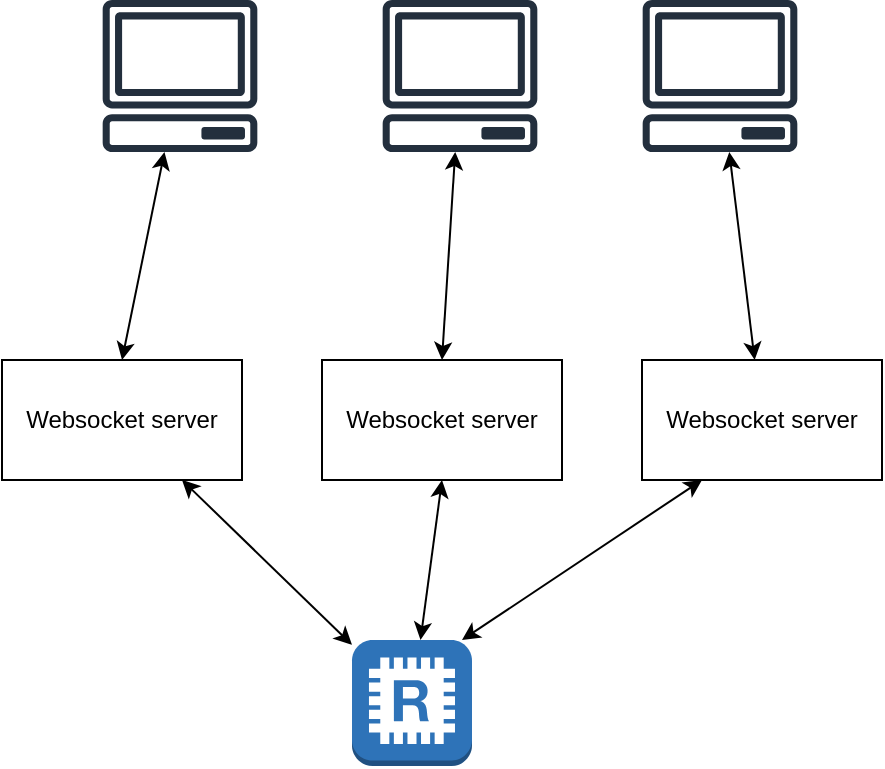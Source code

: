 <mxfile version="19.0.2" type="github">
  <diagram id="Q4d5edGkMMxsxwS3DVcq" name="Redis">
    <mxGraphModel dx="946" dy="591" grid="1" gridSize="10" guides="1" tooltips="1" connect="1" arrows="1" fold="1" page="1" pageScale="1" pageWidth="850" pageHeight="1100" math="0" shadow="0">
      <root>
        <mxCell id="0" />
        <mxCell id="1" parent="0" />
        <mxCell id="J-2X8_qnJRVvgfHSBv-b-1" value="Websocket server" style="rounded=0;whiteSpace=wrap;html=1;" vertex="1" parent="1">
          <mxGeometry x="220" y="200" width="120" height="60" as="geometry" />
        </mxCell>
        <mxCell id="J-2X8_qnJRVvgfHSBv-b-2" value="" style="sketch=0;outlineConnect=0;fontColor=#232F3E;gradientColor=none;fillColor=#232F3D;strokeColor=none;dashed=0;verticalLabelPosition=bottom;verticalAlign=top;align=center;html=1;fontSize=12;fontStyle=0;aspect=fixed;pointerEvents=1;shape=mxgraph.aws4.client;" vertex="1" parent="1">
          <mxGeometry x="270" y="20" width="78" height="76" as="geometry" />
        </mxCell>
        <mxCell id="J-2X8_qnJRVvgfHSBv-b-3" value="" style="sketch=0;outlineConnect=0;fontColor=#232F3E;gradientColor=none;fillColor=#232F3D;strokeColor=none;dashed=0;verticalLabelPosition=bottom;verticalAlign=top;align=center;html=1;fontSize=12;fontStyle=0;aspect=fixed;pointerEvents=1;shape=mxgraph.aws4.client;" vertex="1" parent="1">
          <mxGeometry x="410" y="20" width="78" height="76" as="geometry" />
        </mxCell>
        <mxCell id="J-2X8_qnJRVvgfHSBv-b-4" value="" style="sketch=0;outlineConnect=0;fontColor=#232F3E;gradientColor=none;fillColor=#232F3D;strokeColor=none;dashed=0;verticalLabelPosition=bottom;verticalAlign=top;align=center;html=1;fontSize=12;fontStyle=0;aspect=fixed;pointerEvents=1;shape=mxgraph.aws4.client;" vertex="1" parent="1">
          <mxGeometry x="540" y="20" width="78" height="76" as="geometry" />
        </mxCell>
        <mxCell id="J-2X8_qnJRVvgfHSBv-b-5" value="Websocket server" style="rounded=0;whiteSpace=wrap;html=1;" vertex="1" parent="1">
          <mxGeometry x="380" y="200" width="120" height="60" as="geometry" />
        </mxCell>
        <mxCell id="J-2X8_qnJRVvgfHSBv-b-6" value="Websocket server" style="rounded=0;whiteSpace=wrap;html=1;" vertex="1" parent="1">
          <mxGeometry x="540" y="200" width="120" height="60" as="geometry" />
        </mxCell>
        <mxCell id="J-2X8_qnJRVvgfHSBv-b-8" value="" style="outlineConnect=0;dashed=0;verticalLabelPosition=bottom;verticalAlign=top;align=center;html=1;shape=mxgraph.aws3.redis;fillColor=#2E73B8;gradientColor=none;" vertex="1" parent="1">
          <mxGeometry x="395" y="340" width="60" height="63" as="geometry" />
        </mxCell>
        <mxCell id="J-2X8_qnJRVvgfHSBv-b-9" value="" style="endArrow=classic;startArrow=classic;html=1;rounded=0;exitX=0.75;exitY=1;exitDx=0;exitDy=0;" edge="1" parent="1" source="J-2X8_qnJRVvgfHSBv-b-1" target="J-2X8_qnJRVvgfHSBv-b-8">
          <mxGeometry width="50" height="50" relative="1" as="geometry">
            <mxPoint x="400" y="220" as="sourcePoint" />
            <mxPoint x="450" y="170" as="targetPoint" />
          </mxGeometry>
        </mxCell>
        <mxCell id="J-2X8_qnJRVvgfHSBv-b-10" value="" style="endArrow=classic;startArrow=classic;html=1;rounded=0;exitX=0.5;exitY=1;exitDx=0;exitDy=0;" edge="1" parent="1" source="J-2X8_qnJRVvgfHSBv-b-5" target="J-2X8_qnJRVvgfHSBv-b-8">
          <mxGeometry width="50" height="50" relative="1" as="geometry">
            <mxPoint x="440" y="270" as="sourcePoint" />
            <mxPoint x="525" y="352.413" as="targetPoint" />
          </mxGeometry>
        </mxCell>
        <mxCell id="J-2X8_qnJRVvgfHSBv-b-11" value="" style="endArrow=classic;startArrow=classic;html=1;rounded=0;exitX=0.25;exitY=1;exitDx=0;exitDy=0;" edge="1" parent="1" source="J-2X8_qnJRVvgfHSBv-b-6">
          <mxGeometry width="50" height="50" relative="1" as="geometry">
            <mxPoint x="330" y="280" as="sourcePoint" />
            <mxPoint x="450" y="340" as="targetPoint" />
          </mxGeometry>
        </mxCell>
        <mxCell id="J-2X8_qnJRVvgfHSBv-b-12" value="" style="endArrow=classic;startArrow=classic;html=1;rounded=0;exitX=0.5;exitY=0;exitDx=0;exitDy=0;" edge="1" parent="1" source="J-2X8_qnJRVvgfHSBv-b-1" target="J-2X8_qnJRVvgfHSBv-b-2">
          <mxGeometry width="50" height="50" relative="1" as="geometry">
            <mxPoint x="400" y="220" as="sourcePoint" />
            <mxPoint x="450" y="170" as="targetPoint" />
          </mxGeometry>
        </mxCell>
        <mxCell id="J-2X8_qnJRVvgfHSBv-b-13" value="" style="endArrow=classic;startArrow=classic;html=1;rounded=0;entryX=0.5;entryY=0;entryDx=0;entryDy=0;" edge="1" parent="1" source="J-2X8_qnJRVvgfHSBv-b-3" target="J-2X8_qnJRVvgfHSBv-b-5">
          <mxGeometry width="50" height="50" relative="1" as="geometry">
            <mxPoint x="340" y="290" as="sourcePoint" />
            <mxPoint x="425" y="372.413" as="targetPoint" />
          </mxGeometry>
        </mxCell>
        <mxCell id="J-2X8_qnJRVvgfHSBv-b-14" value="" style="endArrow=classic;startArrow=classic;html=1;rounded=0;" edge="1" parent="1" source="J-2X8_qnJRVvgfHSBv-b-4" target="J-2X8_qnJRVvgfHSBv-b-6">
          <mxGeometry width="50" height="50" relative="1" as="geometry">
            <mxPoint x="350" y="300" as="sourcePoint" />
            <mxPoint x="435" y="382.413" as="targetPoint" />
          </mxGeometry>
        </mxCell>
      </root>
    </mxGraphModel>
  </diagram>
</mxfile>
